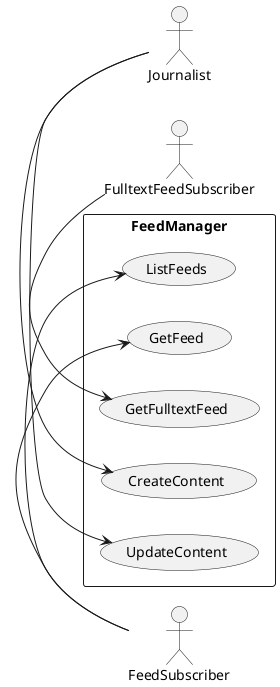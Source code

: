 @startuml
left to right direction

actor FeedSubscriber
actor FulltextFeedSubscriber
actor Journalist

rectangle FeedManager {
  FeedSubscriber -> (ListFeeds)
  FeedSubscriber -> (GetFeed)
  FulltextFeedSubscriber -> (GetFulltextFeed)
  (CreateContent) <- Journalist
  (UpdateContent) <- Journalist
}

@enduml

